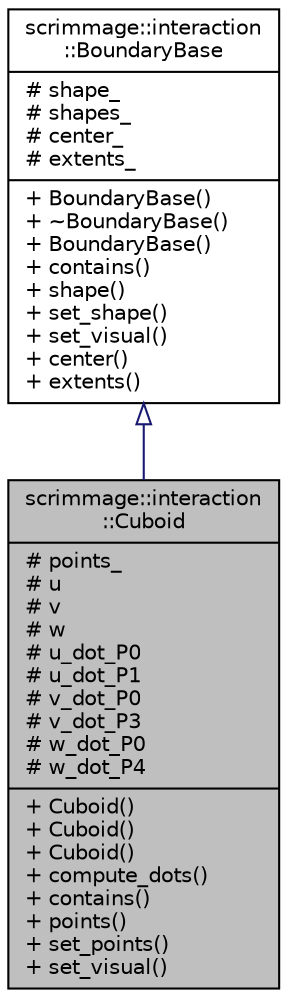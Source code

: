 digraph "scrimmage::interaction::Cuboid"
{
 // LATEX_PDF_SIZE
  edge [fontname="Helvetica",fontsize="10",labelfontname="Helvetica",labelfontsize="10"];
  node [fontname="Helvetica",fontsize="10",shape=record];
  Node1 [label="{scrimmage::interaction\l::Cuboid\n|# points_\l# u\l# v\l# w\l# u_dot_P0\l# u_dot_P1\l# v_dot_P0\l# v_dot_P3\l# w_dot_P0\l# w_dot_P4\l|+ Cuboid()\l+ Cuboid()\l+ Cuboid()\l+ compute_dots()\l+ contains()\l+ points()\l+ set_points()\l+ set_visual()\l}",height=0.2,width=0.4,color="black", fillcolor="grey75", style="filled", fontcolor="black",tooltip=" "];
  Node2 -> Node1 [dir="back",color="midnightblue",fontsize="10",style="solid",arrowtail="onormal",fontname="Helvetica"];
  Node2 [label="{scrimmage::interaction\l::BoundaryBase\n|# shape_\l# shapes_\l# center_\l# extents_\l|+ BoundaryBase()\l+ ~BoundaryBase()\l+ BoundaryBase()\l+ contains()\l+ shape()\l+ set_shape()\l+ set_visual()\l+ center()\l+ extents()\l}",height=0.2,width=0.4,color="black", fillcolor="white", style="filled",URL="$classscrimmage_1_1interaction_1_1BoundaryBase.html",tooltip=" "];
}
